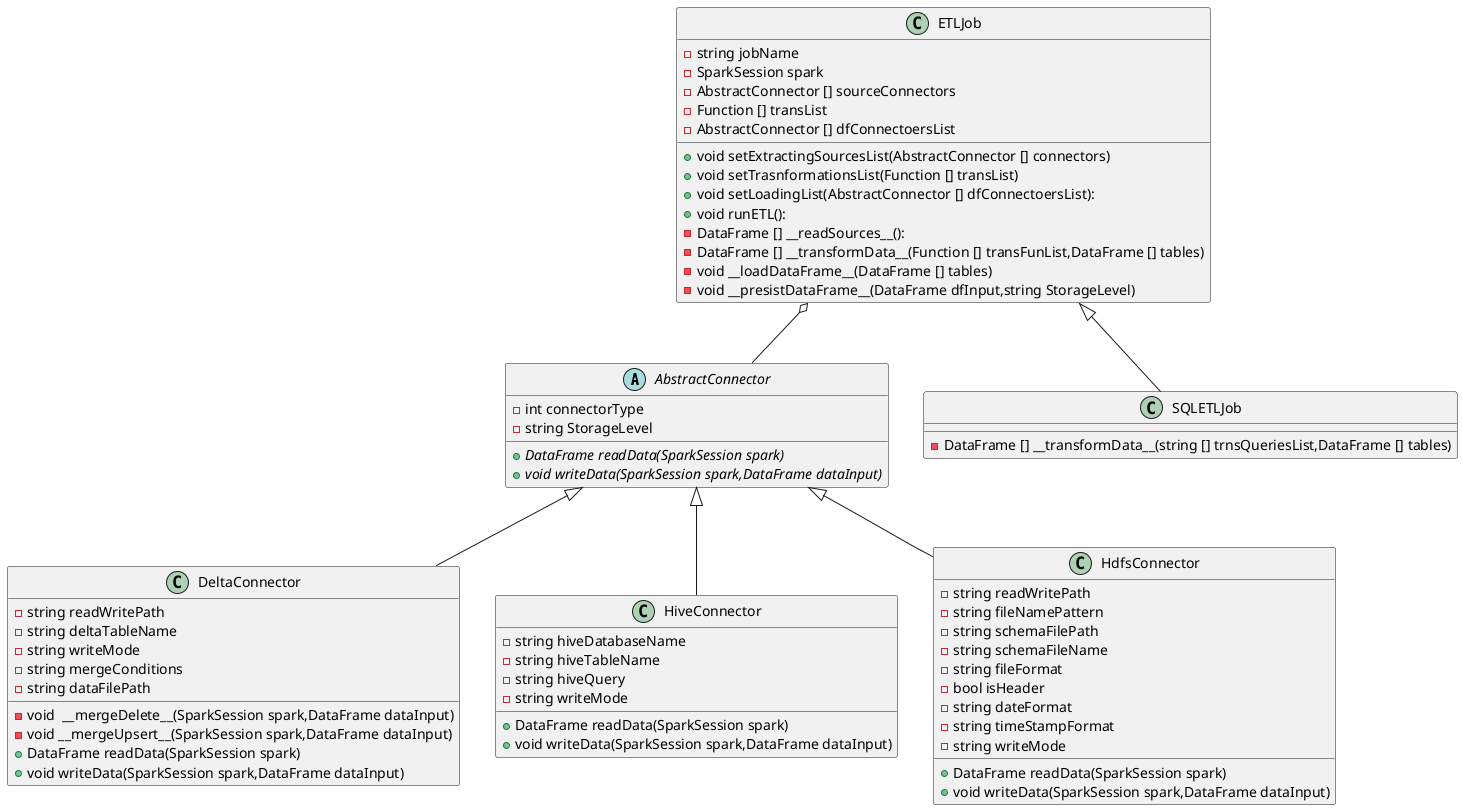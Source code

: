 @startuml
'!theme toy
'https://plantuml.com/class-diagram

abstract class AbstractConnector{
    -int connectorType
    -string StorageLevel
    +{abstract}DataFrame readData(SparkSession spark)
    +{abstract}void writeData(SparkSession spark,DataFrame dataInput)
}
class DeltaConnector{
    -string readWritePath
    -string deltaTableName
    -string writeMode
    -string mergeConditions
    -string dataFilePath
    -void  __mergeDelete__(SparkSession spark,DataFrame dataInput)
    -void __mergeUpsert__(SparkSession spark,DataFrame dataInput)
    +DataFrame readData(SparkSession spark)
    +void writeData(SparkSession spark,DataFrame dataInput)
}
class HiveConnector{
    -string hiveDatabaseName
    -string hiveTableName
    -string hiveQuery
    -string writeMode
    +DataFrame readData(SparkSession spark)
    +void writeData(SparkSession spark,DataFrame dataInput)
}
class HdfsConnector{
    -string readWritePath
    -string fileNamePattern
    -string schemaFilePath
    -string schemaFileName
    -string fileFormat
    -bool isHeader
    -string dateFormat
    -string timeStampFormat
    -string writeMode
    +DataFrame readData(SparkSession spark)
    +void writeData(SparkSession spark,DataFrame dataInput)
}
AbstractConnector <|-- DeltaConnector
AbstractConnector <|-- HiveConnector
AbstractConnector <|-- HdfsConnector

class ETLJob {
    -string jobName
    -SparkSession spark
    -AbstractConnector [] sourceConnectors
    -Function [] transList
    -AbstractConnector [] dfConnectoersList
    +void setExtractingSourcesList(AbstractConnector [] connectors)
    +void setTrasnformationsList(Function [] transList)
    +void setLoadingList(AbstractConnector [] dfConnectoersList):
    +void runETL():
    -DataFrame [] __readSources__():
    -DataFrame [] __transformData__(Function [] transFunList,DataFrame [] tables)
    -void __loadDataFrame__(DataFrame [] tables)
    -void __presistDataFrame__(DataFrame dfInput,string StorageLevel)
}

class SQLETLJob{
    -DataFrame [] __transformData__(string [] trnsQueriesList,DataFrame [] tables)
}

ETLJob <|-- SQLETLJob
ETLJob o-- AbstractConnector
@enduml